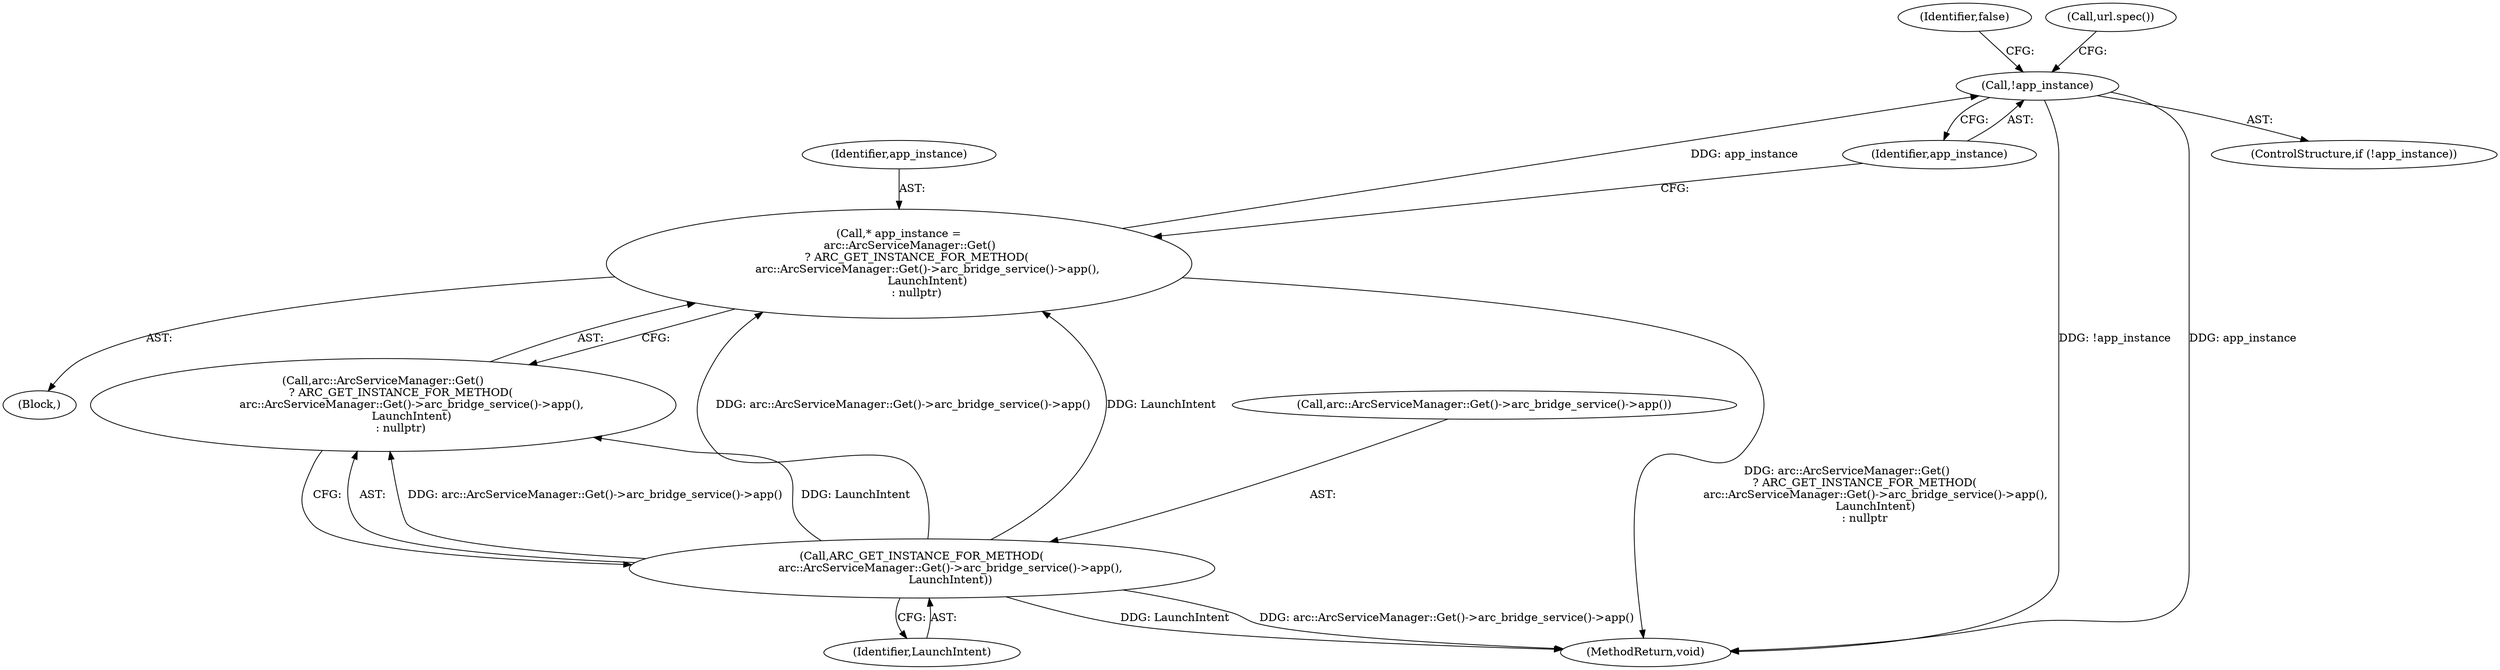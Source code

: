 digraph "0_Chrome_8cfe2463cec6835c7b0b73dcb2ab2edaf035e3f9_5@pointer" {
"1000130" [label="(Call,!app_instance)"];
"1000121" [label="(Call,* app_instance =\n      arc::ArcServiceManager::Get()\n          ? ARC_GET_INSTANCE_FOR_METHOD(\n                arc::ArcServiceManager::Get()->arc_bridge_service()->app(),\n                LaunchIntent)\n          : nullptr)"];
"1000125" [label="(Call,ARC_GET_INSTANCE_FOR_METHOD(\n                arc::ArcServiceManager::Get()->arc_bridge_service()->app(),\n                LaunchIntent))"];
"1000131" [label="(Identifier,app_instance)"];
"1000134" [label="(Identifier,false)"];
"1000130" [label="(Call,!app_instance)"];
"1000127" [label="(Identifier,LaunchIntent)"];
"1000121" [label="(Call,* app_instance =\n      arc::ArcServiceManager::Get()\n          ? ARC_GET_INSTANCE_FOR_METHOD(\n                arc::ArcServiceManager::Get()->arc_bridge_service()->app(),\n                LaunchIntent)\n          : nullptr)"];
"1000122" [label="(Identifier,app_instance)"];
"1000103" [label="(Block,)"];
"1000143" [label="(MethodReturn,void)"];
"1000125" [label="(Call,ARC_GET_INSTANCE_FOR_METHOD(\n                arc::ArcServiceManager::Get()->arc_bridge_service()->app(),\n                LaunchIntent))"];
"1000138" [label="(Call,url.spec())"];
"1000126" [label="(Call,arc::ArcServiceManager::Get()->arc_bridge_service()->app())"];
"1000123" [label="(Call,arc::ArcServiceManager::Get()\n          ? ARC_GET_INSTANCE_FOR_METHOD(\n                arc::ArcServiceManager::Get()->arc_bridge_service()->app(),\n                LaunchIntent)\n          : nullptr)"];
"1000129" [label="(ControlStructure,if (!app_instance))"];
"1000130" -> "1000129"  [label="AST: "];
"1000130" -> "1000131"  [label="CFG: "];
"1000131" -> "1000130"  [label="AST: "];
"1000134" -> "1000130"  [label="CFG: "];
"1000138" -> "1000130"  [label="CFG: "];
"1000130" -> "1000143"  [label="DDG: !app_instance"];
"1000130" -> "1000143"  [label="DDG: app_instance"];
"1000121" -> "1000130"  [label="DDG: app_instance"];
"1000121" -> "1000103"  [label="AST: "];
"1000121" -> "1000123"  [label="CFG: "];
"1000122" -> "1000121"  [label="AST: "];
"1000123" -> "1000121"  [label="AST: "];
"1000131" -> "1000121"  [label="CFG: "];
"1000121" -> "1000143"  [label="DDG: arc::ArcServiceManager::Get()\n          ? ARC_GET_INSTANCE_FOR_METHOD(\n                arc::ArcServiceManager::Get()->arc_bridge_service()->app(),\n                LaunchIntent)\n          : nullptr"];
"1000125" -> "1000121"  [label="DDG: arc::ArcServiceManager::Get()->arc_bridge_service()->app()"];
"1000125" -> "1000121"  [label="DDG: LaunchIntent"];
"1000125" -> "1000123"  [label="AST: "];
"1000125" -> "1000127"  [label="CFG: "];
"1000126" -> "1000125"  [label="AST: "];
"1000127" -> "1000125"  [label="AST: "];
"1000123" -> "1000125"  [label="CFG: "];
"1000125" -> "1000143"  [label="DDG: LaunchIntent"];
"1000125" -> "1000143"  [label="DDG: arc::ArcServiceManager::Get()->arc_bridge_service()->app()"];
"1000125" -> "1000123"  [label="DDG: arc::ArcServiceManager::Get()->arc_bridge_service()->app()"];
"1000125" -> "1000123"  [label="DDG: LaunchIntent"];
}
